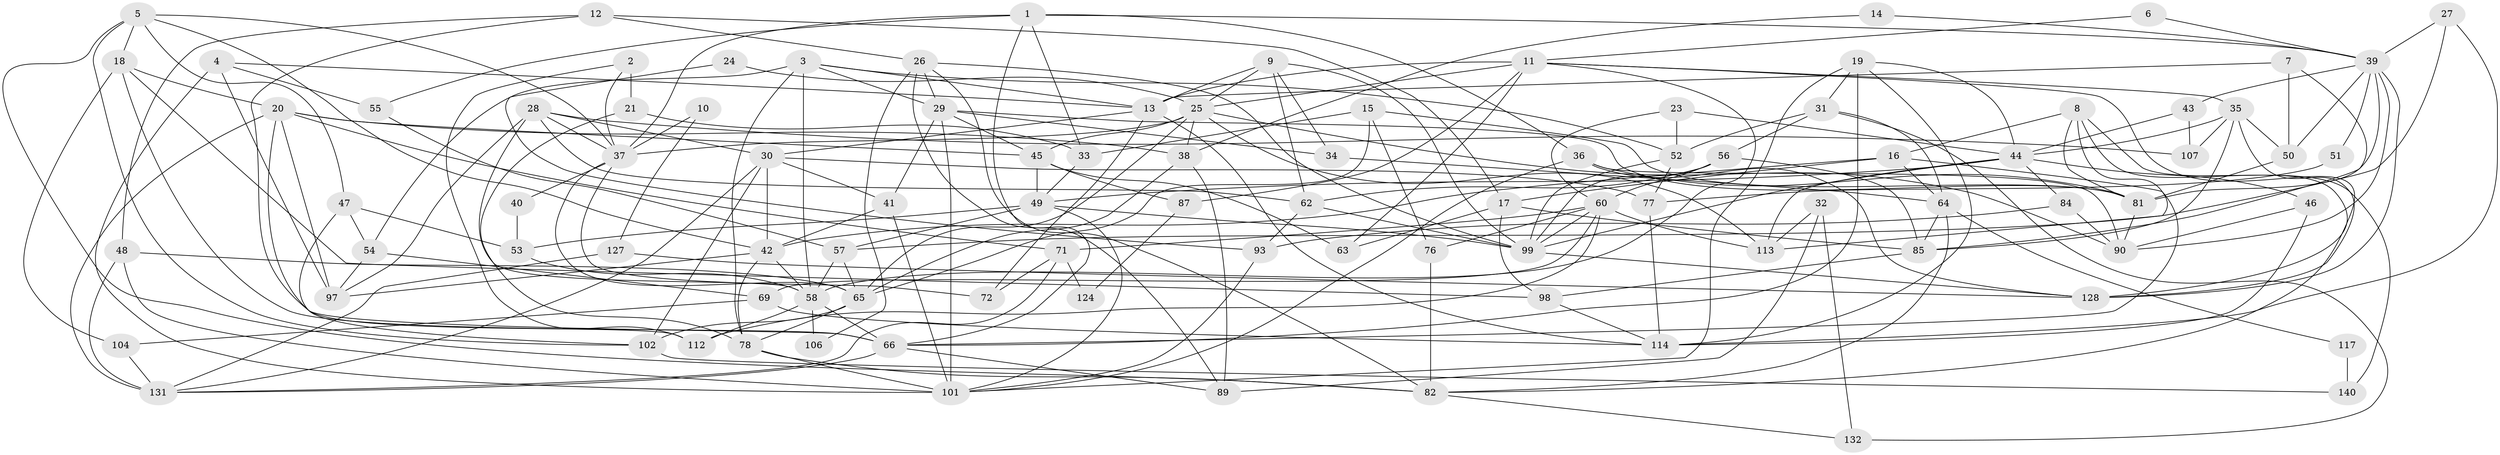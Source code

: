 // original degree distribution, {6: 0.1111111111111111, 3: 0.24305555555555555, 4: 0.2361111111111111, 2: 0.1597222222222222, 5: 0.2152777777777778, 7: 0.020833333333333332, 8: 0.006944444444444444, 9: 0.006944444444444444}
// Generated by graph-tools (version 1.1) at 2025/41/03/06/25 10:41:53]
// undirected, 95 vertices, 233 edges
graph export_dot {
graph [start="1"]
  node [color=gray90,style=filled];
  1;
  2;
  3 [super="+92"];
  4 [super="+88"];
  5 [super="+22"];
  6;
  7;
  8;
  9;
  10;
  11 [super="+110"];
  12;
  13 [super="+96"];
  14;
  15;
  16 [super="+139"];
  17 [super="+120"];
  18 [super="+143"];
  19;
  20 [super="+61"];
  21 [super="+94"];
  23 [super="+73"];
  24;
  25 [super="+83"];
  26 [super="+141"];
  27;
  28 [super="+136"];
  29 [super="+86"];
  30 [super="+105"];
  31 [super="+116"];
  32;
  33 [super="+74"];
  34;
  35;
  36;
  37 [super="+138"];
  38;
  39 [super="+115"];
  40;
  41 [super="+126"];
  42 [super="+79"];
  43 [super="+75"];
  44 [super="+59"];
  45 [super="+91"];
  46;
  47;
  48 [super="+68"];
  49 [super="+119"];
  50;
  51;
  52 [super="+121"];
  53 [super="+95"];
  54 [super="+130"];
  55;
  56 [super="+144"];
  57 [super="+111"];
  58 [super="+122"];
  60 [super="+67"];
  62 [super="+103"];
  63;
  64 [super="+134"];
  65 [super="+70"];
  66 [super="+80"];
  69;
  71 [super="+100"];
  72;
  76;
  77;
  78 [super="+109"];
  81 [super="+129"];
  82;
  84;
  85 [super="+118"];
  87;
  89;
  90 [super="+137"];
  93;
  97;
  98;
  99 [super="+125"];
  101 [super="+133"];
  102;
  104;
  106;
  107 [super="+108"];
  112;
  113 [super="+142"];
  114 [super="+123"];
  117;
  124;
  127;
  128;
  131 [super="+135"];
  132;
  140;
  1 -- 36;
  1 -- 66;
  1 -- 37;
  1 -- 55;
  1 -- 39;
  1 -- 33;
  2 -- 112;
  2 -- 21;
  2 -- 37;
  3 -- 13;
  3 -- 52;
  3 -- 78 [weight=2];
  3 -- 54;
  3 -- 58;
  3 -- 29;
  4 -- 101;
  4 -- 55;
  4 -- 13;
  4 -- 97;
  5 -- 82;
  5 -- 18;
  5 -- 47;
  5 -- 102;
  5 -- 42;
  5 -- 37;
  6 -- 39;
  6 -- 11;
  7 -- 13;
  7 -- 50;
  7 -- 85;
  8 -- 128;
  8 -- 16;
  8 -- 113;
  8 -- 140;
  8 -- 81;
  9 -- 34;
  9 -- 62;
  9 -- 99;
  9 -- 13;
  9 -- 25;
  10 -- 127;
  10 -- 37;
  11 -- 58;
  11 -- 35;
  11 -- 82;
  11 -- 87;
  11 -- 13 [weight=2];
  11 -- 25;
  11 -- 63;
  12 -- 112;
  12 -- 26;
  12 -- 17;
  12 -- 48;
  13 -- 114;
  13 -- 72;
  13 -- 30;
  14 -- 38;
  14 -- 39;
  15 -- 33;
  15 -- 76;
  15 -- 81;
  15 -- 65;
  16 -- 17;
  16 -- 66;
  16 -- 64;
  16 -- 42;
  17 -- 98;
  17 -- 63;
  17 -- 85;
  18 -- 98;
  18 -- 20;
  18 -- 104;
  18 -- 66;
  19 -- 101;
  19 -- 31;
  19 -- 66;
  19 -- 44;
  19 -- 114;
  20 -- 45;
  20 -- 66;
  20 -- 71;
  20 -- 131;
  20 -- 97;
  20 -- 38;
  21 -- 33;
  21 -- 78;
  23 -- 52;
  23 -- 60;
  23 -- 44;
  24 -- 93;
  24 -- 25;
  25 -- 38;
  25 -- 45;
  25 -- 90;
  25 -- 65;
  25 -- 113;
  25 -- 37;
  26 -- 82;
  26 -- 99;
  26 -- 89;
  26 -- 29;
  26 -- 106;
  27 -- 114;
  27 -- 39;
  27 -- 57;
  28 -- 97;
  28 -- 37;
  28 -- 30;
  28 -- 58;
  28 -- 107;
  28 -- 62;
  29 -- 81;
  29 -- 34;
  29 -- 41;
  29 -- 45;
  29 -- 101;
  30 -- 42;
  30 -- 77;
  30 -- 102;
  30 -- 131;
  30 -- 41 [weight=2];
  31 -- 64;
  31 -- 56;
  31 -- 132;
  31 -- 52;
  32 -- 132;
  32 -- 89;
  32 -- 113;
  33 -- 49;
  34 -- 64;
  35 -- 128;
  35 -- 50;
  35 -- 85;
  35 -- 44;
  35 -- 107;
  36 -- 81;
  36 -- 128;
  36 -- 101;
  36 -- 90;
  37 -- 65;
  37 -- 40;
  37 -- 72;
  38 -- 89;
  38 -- 65;
  39 -- 50;
  39 -- 51;
  39 -- 90;
  39 -- 128;
  39 -- 81 [weight=2];
  39 -- 43;
  40 -- 53;
  41 -- 101;
  41 -- 42;
  42 -- 58;
  42 -- 78;
  42 -- 97;
  43 -- 107;
  43 -- 44;
  44 -- 84;
  44 -- 99;
  44 -- 46;
  44 -- 113;
  44 -- 49;
  45 -- 49;
  45 -- 87;
  45 -- 63;
  46 -- 90;
  46 -- 114;
  47 -- 102;
  47 -- 53 [weight=2];
  47 -- 54;
  48 -- 101;
  48 -- 131;
  48 -- 65;
  49 -- 101;
  49 -- 57;
  49 -- 99;
  49 -- 53;
  50 -- 81;
  51 -- 77;
  52 -- 99;
  52 -- 77;
  53 -- 58;
  54 -- 69;
  54 -- 97;
  55 -- 57;
  56 -- 85;
  56 -- 99;
  56 -- 60;
  56 -- 62;
  57 -- 58;
  57 -- 65;
  58 -- 106;
  58 -- 112;
  58 -- 66;
  60 -- 99;
  60 -- 76;
  60 -- 69;
  60 -- 112;
  60 -- 113;
  60 -- 71;
  62 -- 99;
  62 -- 93;
  64 -- 85;
  64 -- 117;
  64 -- 82;
  65 -- 78;
  65 -- 102;
  66 -- 89;
  66 -- 131;
  69 -- 104;
  69 -- 114;
  71 -- 72;
  71 -- 124;
  71 -- 131;
  76 -- 82;
  77 -- 114;
  78 -- 82;
  78 -- 101;
  81 -- 90;
  82 -- 132;
  84 -- 90;
  84 -- 93;
  85 -- 98;
  87 -- 124;
  93 -- 101;
  98 -- 114;
  99 -- 128;
  102 -- 140;
  104 -- 131;
  117 -- 140;
  127 -- 128;
  127 -- 131;
}
